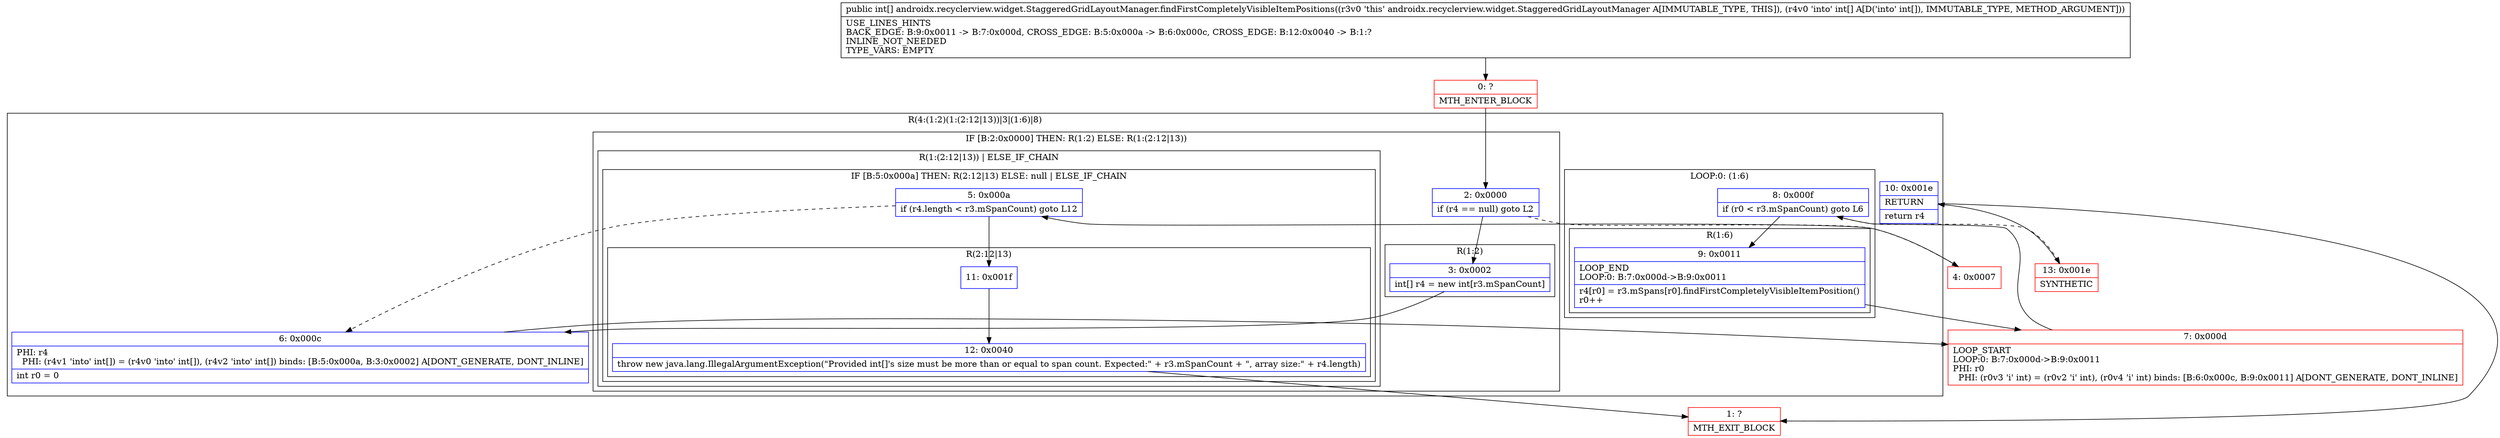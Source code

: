 digraph "CFG forandroidx.recyclerview.widget.StaggeredGridLayoutManager.findFirstCompletelyVisibleItemPositions([I)[I" {
subgraph cluster_Region_1331742201 {
label = "R(4:(1:2)(1:(2:12|13))|3|(1:6)|8)";
node [shape=record,color=blue];
subgraph cluster_IfRegion_676548182 {
label = "IF [B:2:0x0000] THEN: R(1:2) ELSE: R(1:(2:12|13))";
node [shape=record,color=blue];
Node_2 [shape=record,label="{2\:\ 0x0000|if (r4 == null) goto L2\l}"];
subgraph cluster_Region_204220418 {
label = "R(1:2)";
node [shape=record,color=blue];
Node_3 [shape=record,label="{3\:\ 0x0002|int[] r4 = new int[r3.mSpanCount]\l}"];
}
subgraph cluster_Region_837554614 {
label = "R(1:(2:12|13)) | ELSE_IF_CHAIN\l";
node [shape=record,color=blue];
subgraph cluster_IfRegion_1492447254 {
label = "IF [B:5:0x000a] THEN: R(2:12|13) ELSE: null | ELSE_IF_CHAIN\l";
node [shape=record,color=blue];
Node_5 [shape=record,label="{5\:\ 0x000a|if (r4.length \< r3.mSpanCount) goto L12\l}"];
subgraph cluster_Region_1785148576 {
label = "R(2:12|13)";
node [shape=record,color=blue];
Node_11 [shape=record,label="{11\:\ 0x001f}"];
Node_12 [shape=record,label="{12\:\ 0x0040|throw new java.lang.IllegalArgumentException(\"Provided int[]'s size must be more than or equal to span count. Expected:\" + r3.mSpanCount + \", array size:\" + r4.length)\l}"];
}
}
}
}
Node_6 [shape=record,label="{6\:\ 0x000c|PHI: r4 \l  PHI: (r4v1 'into' int[]) = (r4v0 'into' int[]), (r4v2 'into' int[]) binds: [B:5:0x000a, B:3:0x0002] A[DONT_GENERATE, DONT_INLINE]\l|int r0 = 0\l}"];
subgraph cluster_LoopRegion_333198795 {
label = "LOOP:0: (1:6)";
node [shape=record,color=blue];
Node_8 [shape=record,label="{8\:\ 0x000f|if (r0 \< r3.mSpanCount) goto L6\l}"];
subgraph cluster_Region_2109123603 {
label = "R(1:6)";
node [shape=record,color=blue];
Node_9 [shape=record,label="{9\:\ 0x0011|LOOP_END\lLOOP:0: B:7:0x000d\-\>B:9:0x0011\l|r4[r0] = r3.mSpans[r0].findFirstCompletelyVisibleItemPosition()\lr0++\l}"];
}
}
Node_10 [shape=record,label="{10\:\ 0x001e|RETURN\l|return r4\l}"];
}
Node_0 [shape=record,color=red,label="{0\:\ ?|MTH_ENTER_BLOCK\l}"];
Node_7 [shape=record,color=red,label="{7\:\ 0x000d|LOOP_START\lLOOP:0: B:7:0x000d\-\>B:9:0x0011\lPHI: r0 \l  PHI: (r0v3 'i' int) = (r0v2 'i' int), (r0v4 'i' int) binds: [B:6:0x000c, B:9:0x0011] A[DONT_GENERATE, DONT_INLINE]\l}"];
Node_13 [shape=record,color=red,label="{13\:\ 0x001e|SYNTHETIC\l}"];
Node_1 [shape=record,color=red,label="{1\:\ ?|MTH_EXIT_BLOCK\l}"];
Node_4 [shape=record,color=red,label="{4\:\ 0x0007}"];
MethodNode[shape=record,label="{public int[] androidx.recyclerview.widget.StaggeredGridLayoutManager.findFirstCompletelyVisibleItemPositions((r3v0 'this' androidx.recyclerview.widget.StaggeredGridLayoutManager A[IMMUTABLE_TYPE, THIS]), (r4v0 'into' int[] A[D('into' int[]), IMMUTABLE_TYPE, METHOD_ARGUMENT]))  | USE_LINES_HINTS\lBACK_EDGE: B:9:0x0011 \-\> B:7:0x000d, CROSS_EDGE: B:5:0x000a \-\> B:6:0x000c, CROSS_EDGE: B:12:0x0040 \-\> B:1:?\lINLINE_NOT_NEEDED\lTYPE_VARS: EMPTY\l}"];
MethodNode -> Node_0;Node_2 -> Node_3;
Node_2 -> Node_4[style=dashed];
Node_3 -> Node_6;
Node_5 -> Node_6[style=dashed];
Node_5 -> Node_11;
Node_11 -> Node_12;
Node_12 -> Node_1;
Node_6 -> Node_7;
Node_8 -> Node_9;
Node_8 -> Node_13[style=dashed];
Node_9 -> Node_7;
Node_10 -> Node_1;
Node_0 -> Node_2;
Node_7 -> Node_8;
Node_13 -> Node_10;
Node_4 -> Node_5;
}

